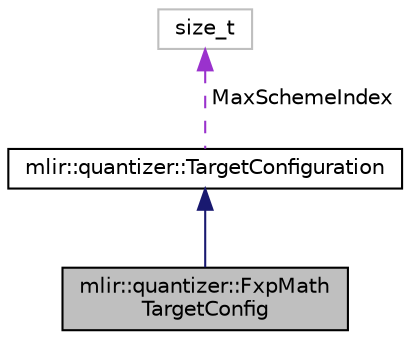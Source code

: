 digraph "mlir::quantizer::FxpMathTargetConfig"
{
  bgcolor="transparent";
  edge [fontname="Helvetica",fontsize="10",labelfontname="Helvetica",labelfontsize="10"];
  node [fontname="Helvetica",fontsize="10",shape=record];
  Node2 [label="mlir::quantizer::FxpMath\lTargetConfig",height=0.2,width=0.4,color="black", fillcolor="grey75", style="filled", fontcolor="black"];
  Node3 -> Node2 [dir="back",color="midnightblue",fontsize="10",style="solid",fontname="Helvetica"];
  Node3 [label="mlir::quantizer::TargetConfiguration",height=0.2,width=0.4,color="black",URL="$classmlir_1_1quantizer_1_1TargetConfiguration.html",tooltip="Defines quantization configuration for the target. "];
  Node4 -> Node3 [dir="back",color="darkorchid3",fontsize="10",style="dashed",label=" MaxSchemeIndex" ,fontname="Helvetica"];
  Node4 [label="size_t",height=0.2,width=0.4,color="grey75"];
}
